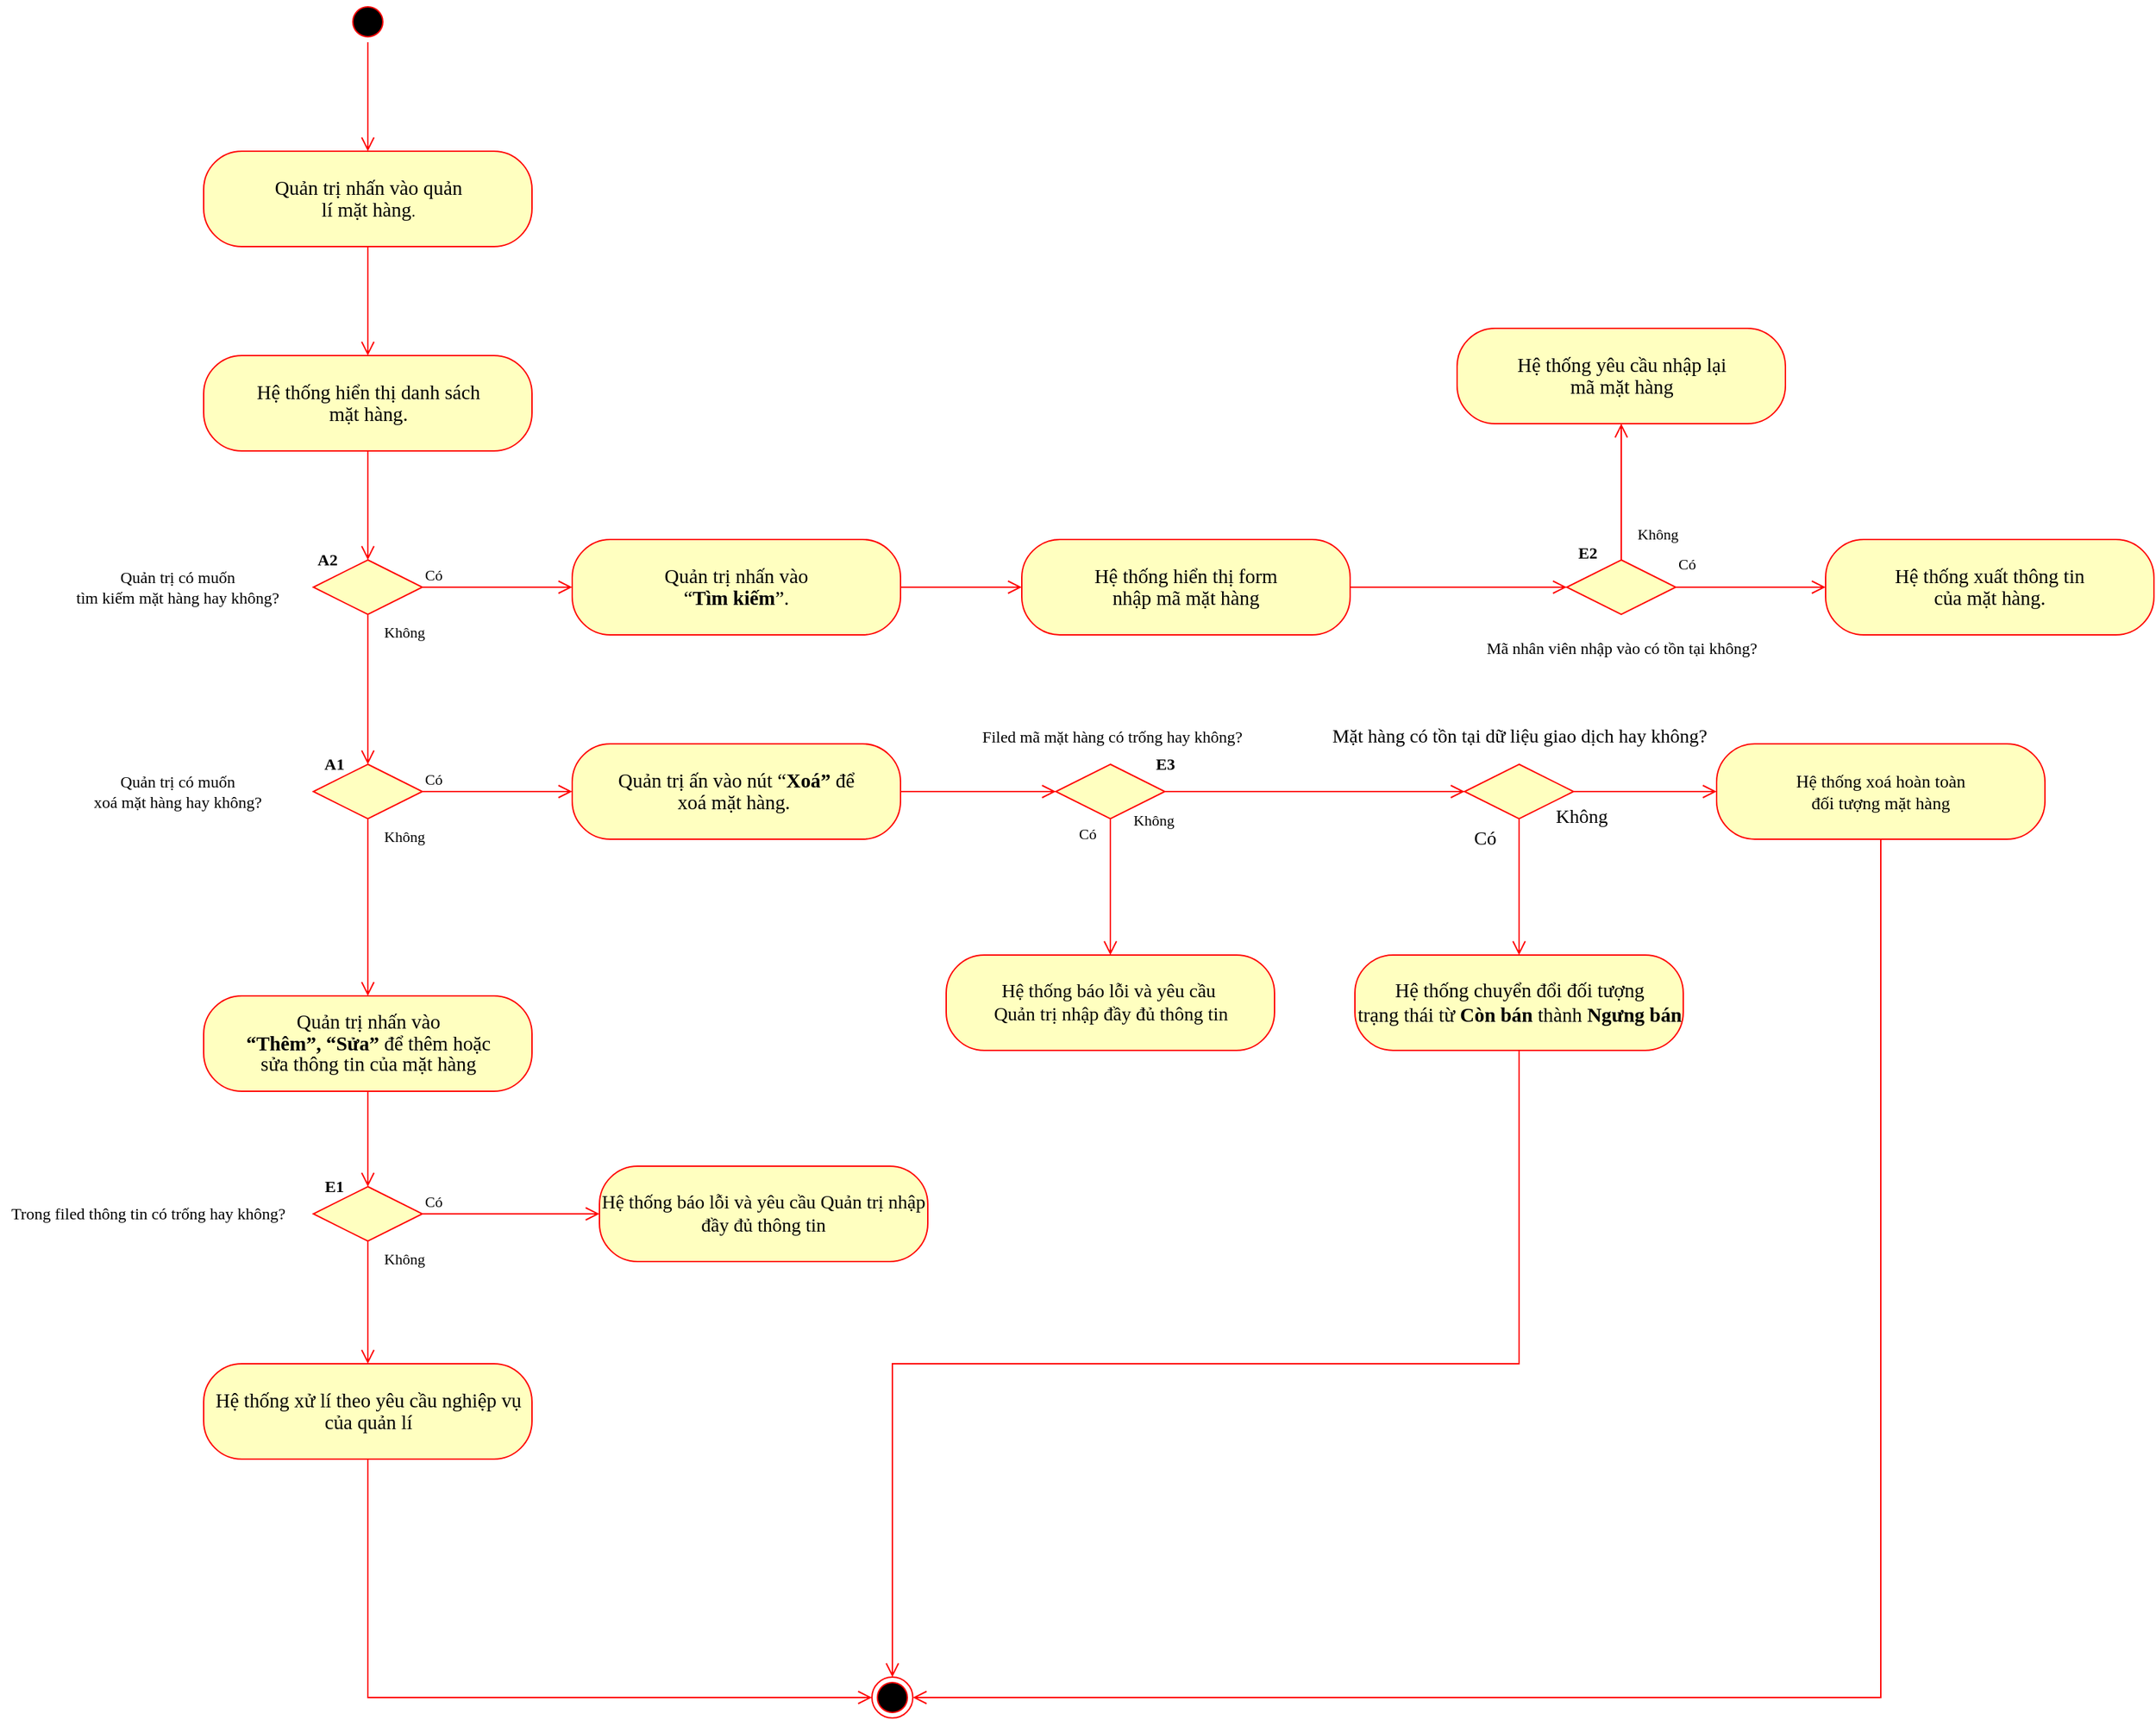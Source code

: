 <mxfile version="16.5.1" type="device"><diagram id="AcsiWmHQyFGquYdm_y9N" name="Page-1"><mxGraphModel dx="1497" dy="951" grid="1" gridSize="10" guides="1" tooltips="1" connect="1" arrows="1" fold="1" page="1" pageScale="1" pageWidth="850" pageHeight="1100" math="0" shadow="0"><root><mxCell id="0"/><mxCell id="1" parent="0"/><mxCell id="16gyaqh5jp1LO1Qn1m7W-1" value="" style="ellipse;html=1;shape=startState;fillColor=#000000;strokeColor=#ff0000;fontFamily=Times New Roman;" parent="1" vertex="1"><mxGeometry x="325" y="100" width="30" height="30" as="geometry"/></mxCell><mxCell id="16gyaqh5jp1LO1Qn1m7W-2" value="" style="edgeStyle=orthogonalEdgeStyle;html=1;verticalAlign=bottom;endArrow=open;endSize=8;strokeColor=#ff0000;rounded=0;fontFamily=Times New Roman;" parent="1" source="16gyaqh5jp1LO1Qn1m7W-1" target="16gyaqh5jp1LO1Qn1m7W-3" edge="1"><mxGeometry relative="1" as="geometry"><mxPoint x="331" y="23" as="targetPoint"/></mxGeometry></mxCell><mxCell id="16gyaqh5jp1LO1Qn1m7W-3" value="&lt;span style=&quot;font-size: 11.0pt ; line-height: 107%&quot;&gt;Quản trị &lt;/span&gt;&lt;span style=&quot;font-size: 11pt ; line-height: 107%&quot; lang=&quot;EN-US&quot;&gt;nh&lt;/span&gt;&lt;span style=&quot;font-size: 11pt ; line-height: 107%&quot;&gt;ấn vào&lt;/span&gt;&lt;span style=&quot;font-size: 11pt ; line-height: 107%&quot; lang=&quot;EN-US&quot;&gt; quản&lt;br&gt;lí mặt hàng&lt;/span&gt;&lt;span style=&quot;line-height: 107%&quot; lang=&quot;EN-US&quot;&gt;.&lt;b&gt;&lt;/b&gt;&lt;/span&gt;" style="rounded=1;whiteSpace=wrap;html=1;arcSize=40;fontColor=#000000;fillColor=#ffffc0;strokeColor=#ff0000;fontFamily=Times New Roman;" parent="1" vertex="1"><mxGeometry x="219.5" y="210" width="241" height="70" as="geometry"/></mxCell><mxCell id="GVrVnrG7vCZOlkbJwi2--6" value="" style="edgeStyle=orthogonalEdgeStyle;html=1;verticalAlign=bottom;endArrow=open;endSize=8;strokeColor=#ff0000;rounded=0;fontFamily=Times New Roman;" parent="1" source="16gyaqh5jp1LO1Qn1m7W-3" target="w6uDDTYB7p_VdWqD9wYU-1" edge="1"><mxGeometry relative="1" as="geometry"><mxPoint x="341.0" y="355" as="targetPoint"/><mxPoint x="360" y="468" as="sourcePoint"/></mxGeometry></mxCell><mxCell id="w6uDDTYB7p_VdWqD9wYU-1" value="&lt;span style=&quot;font-size: 11.0pt ; line-height: 107%&quot;&gt;Hệ thống hiển thị danh sách &lt;br&gt;&lt;/span&gt;&lt;span style=&quot;font-size: 11pt ; line-height: 107%&quot; lang=&quot;EN-US&quot;&gt;mặt hàng&lt;/span&gt;&lt;span style=&quot;font-size: 11pt; line-height: 107%;&quot; lang=&quot;EN-US&quot;&gt;.&lt;/span&gt;" style="rounded=1;whiteSpace=wrap;html=1;arcSize=40;fontColor=#000000;fillColor=#ffffc0;strokeColor=#ff0000;fontFamily=Times New Roman;" parent="1" vertex="1"><mxGeometry x="219.5" y="360" width="241" height="70" as="geometry"/></mxCell><mxCell id="w6uDDTYB7p_VdWqD9wYU-2" value="&lt;span lang=&quot;VI&quot; style=&quot;font-size: 11pt; line-height: 107%;&quot;&gt;Quản trị &lt;/span&gt;&lt;span style=&quot;font-size: 11pt; line-height: 107%;&quot;&gt;nh&lt;/span&gt;&lt;span lang=&quot;VI&quot; style=&quot;font-size: 11pt; line-height: 107%;&quot;&gt;ấn vào&lt;br&gt;&lt;b&gt;“&lt;/b&gt;&lt;/span&gt;&lt;b&gt;&lt;span style=&quot;font-size: 11pt; line-height: 107%;&quot;&gt;Thêm&lt;/span&gt;&lt;span lang=&quot;VI&quot; style=&quot;font-size: 11pt; line-height: 107%;&quot;&gt;”, “&lt;/span&gt;&lt;span style=&quot;font-size: 11pt; line-height: 107%;&quot;&gt;Sửa&lt;/span&gt;&lt;span lang=&quot;VI&quot; style=&quot;font-size: 11pt; line-height: 107%;&quot;&gt;” &lt;/span&gt;&lt;/b&gt;&lt;span lang=&quot;VI&quot; style=&quot;font-size: 11pt; line-height: 107%;&quot;&gt;để &lt;/span&gt;&lt;span style=&quot;font-size: 11pt; line-height: 107%;&quot;&gt;thêm&lt;/span&gt;&lt;span lang=&quot;VI&quot; style=&quot;font-size: 11pt; line-height: 107%;&quot;&gt; hoặc &lt;/span&gt;&lt;span style=&quot;font-size: 11pt; line-height: 107%;&quot;&gt;sửa&lt;/span&gt;&lt;span style=&quot;font-size: 11pt; line-height: 107%;&quot;&gt;&amp;nbsp;thông tin của mặt hàng&lt;/span&gt;&lt;span style=&quot;font-size: 11pt; line-height: 107%;&quot;&gt;&lt;br&gt;&lt;/span&gt;" style="rounded=1;whiteSpace=wrap;html=1;arcSize=40;fontColor=#000000;fillColor=#ffffc0;strokeColor=#ff0000;fontFamily=Times New Roman;" parent="1" vertex="1"><mxGeometry x="219.5" y="830" width="241" height="70" as="geometry"/></mxCell><mxCell id="w6uDDTYB7p_VdWqD9wYU-3" value="" style="rhombus;whiteSpace=wrap;html=1;fillColor=#ffffc0;strokeColor=#ff0000;fontFamily=Times New Roman;" parent="1" vertex="1"><mxGeometry x="300" y="660" width="80" height="40" as="geometry"/></mxCell><mxCell id="w6uDDTYB7p_VdWqD9wYU-4" value="Có" style="edgeStyle=orthogonalEdgeStyle;html=1;align=left;verticalAlign=bottom;endArrow=open;endSize=8;strokeColor=#ff0000;rounded=0;fontFamily=Times New Roman;" parent="1" source="w6uDDTYB7p_VdWqD9wYU-3" target="w6uDDTYB7p_VdWqD9wYU-51" edge="1"><mxGeometry x="-1" relative="1" as="geometry"><mxPoint x="480" y="680" as="targetPoint"/></mxGeometry></mxCell><mxCell id="w6uDDTYB7p_VdWqD9wYU-5" value="Không" style="edgeStyle=orthogonalEdgeStyle;html=1;align=left;verticalAlign=top;endArrow=open;endSize=8;strokeColor=#ff0000;rounded=0;fontFamily=Times New Roman;" parent="1" source="w6uDDTYB7p_VdWqD9wYU-3" target="w6uDDTYB7p_VdWqD9wYU-2" edge="1"><mxGeometry x="-1" y="10" relative="1" as="geometry"><mxPoint x="340" y="660" as="targetPoint"/><mxPoint as="offset"/></mxGeometry></mxCell><mxCell id="w6uDDTYB7p_VdWqD9wYU-6" value="" style="edgeStyle=orthogonalEdgeStyle;html=1;verticalAlign=bottom;endArrow=open;endSize=8;strokeColor=#ff0000;rounded=0;fontFamily=Times New Roman;" parent="1" source="w6uDDTYB7p_VdWqD9wYU-1" target="w6uDDTYB7p_VdWqD9wYU-12" edge="1"><mxGeometry relative="1" as="geometry"><mxPoint x="351" y="370" as="targetPoint"/><mxPoint x="351" y="290" as="sourcePoint"/></mxGeometry></mxCell><mxCell id="w6uDDTYB7p_VdWqD9wYU-7" value="&lt;b&gt;A1&lt;/b&gt;" style="text;html=1;align=center;verticalAlign=middle;resizable=0;points=[];autosize=1;strokeColor=none;fillColor=none;fontFamily=Times New Roman;" parent="1" vertex="1"><mxGeometry x="300" y="650" width="30" height="20" as="geometry"/></mxCell><mxCell id="w6uDDTYB7p_VdWqD9wYU-8" value="Quản trị có muốn&lt;br&gt;xoá mặt hàng hay không?" style="text;html=1;align=center;verticalAlign=middle;resizable=0;points=[];autosize=1;strokeColor=none;fillColor=none;fontFamily=Times New Roman;" parent="1" vertex="1"><mxGeometry x="130" y="665" width="140" height="30" as="geometry"/></mxCell><mxCell id="w6uDDTYB7p_VdWqD9wYU-9" value="&lt;span style=&quot;font-size: 11pt; line-height: 107%;&quot;&gt;Hệ thống xử lí theo yêu cầu nghiệp vụ của quản lí&lt;/span&gt;" style="rounded=1;whiteSpace=wrap;html=1;arcSize=40;fontColor=#000000;fillColor=#ffffc0;strokeColor=#ff0000;fontFamily=Times New Roman;" parent="1" vertex="1"><mxGeometry x="219.5" y="1100" width="241" height="70" as="geometry"/></mxCell><mxCell id="w6uDDTYB7p_VdWqD9wYU-10" value="" style="edgeStyle=orthogonalEdgeStyle;html=1;verticalAlign=bottom;endArrow=open;endSize=8;strokeColor=#ff0000;rounded=0;fontFamily=Times New Roman;" parent="1" source="w6uDDTYB7p_VdWqD9wYU-2" target="w6uDDTYB7p_VdWqD9wYU-33" edge="1"><mxGeometry relative="1" as="geometry"><mxPoint x="350" y="700" as="targetPoint"/><mxPoint x="350" y="570" as="sourcePoint"/></mxGeometry></mxCell><mxCell id="w6uDDTYB7p_VdWqD9wYU-12" value="" style="rhombus;whiteSpace=wrap;html=1;fillColor=#ffffc0;strokeColor=#ff0000;fontFamily=Times New Roman;" parent="1" vertex="1"><mxGeometry x="300" y="510" width="80" height="40" as="geometry"/></mxCell><mxCell id="w6uDDTYB7p_VdWqD9wYU-13" value="Có" style="edgeStyle=orthogonalEdgeStyle;html=1;align=left;verticalAlign=bottom;endArrow=open;endSize=8;strokeColor=#ff0000;rounded=0;fontFamily=Times New Roman;" parent="1" source="w6uDDTYB7p_VdWqD9wYU-12" target="w6uDDTYB7p_VdWqD9wYU-27" edge="1"><mxGeometry x="-1" relative="1" as="geometry"><mxPoint x="480" y="530" as="targetPoint"/></mxGeometry></mxCell><mxCell id="w6uDDTYB7p_VdWqD9wYU-14" value="Không" style="edgeStyle=orthogonalEdgeStyle;html=1;align=left;verticalAlign=top;endArrow=open;endSize=8;strokeColor=#ff0000;rounded=0;fontFamily=Times New Roman;" parent="1" source="w6uDDTYB7p_VdWqD9wYU-12" target="w6uDDTYB7p_VdWqD9wYU-3" edge="1"><mxGeometry x="-1" y="10" relative="1" as="geometry"><mxPoint x="340" y="630" as="targetPoint"/><mxPoint as="offset"/></mxGeometry></mxCell><mxCell id="w6uDDTYB7p_VdWqD9wYU-15" value="&lt;b&gt;A2&lt;/b&gt;" style="text;html=1;align=center;verticalAlign=middle;resizable=0;points=[];autosize=1;strokeColor=none;fillColor=none;fontFamily=Times New Roman;" parent="1" vertex="1"><mxGeometry x="295" y="500" width="30" height="20" as="geometry"/></mxCell><mxCell id="w6uDDTYB7p_VdWqD9wYU-16" value="Quản trị có muốn&lt;br&gt;tìm kiếm mặt hàng hay không?" style="text;html=1;align=center;verticalAlign=middle;resizable=0;points=[];autosize=1;strokeColor=none;fillColor=none;fontFamily=Times New Roman;" parent="1" vertex="1"><mxGeometry x="120" y="515" width="160" height="30" as="geometry"/></mxCell><mxCell id="w6uDDTYB7p_VdWqD9wYU-27" value="&lt;span style=&quot;font-size: 11pt; line-height: 107%;&quot;&gt;Quản&lt;/span&gt;&lt;span lang=&quot;VI&quot; style=&quot;font-size: 11pt; line-height: 107%;&quot;&gt; trị nhấn vào &lt;br&gt;“&lt;b&gt;Tìm kiếm&lt;/b&gt;”.&lt;/span&gt;" style="rounded=1;whiteSpace=wrap;html=1;arcSize=40;fontColor=#000000;fillColor=#ffffc0;strokeColor=#ff0000;fontFamily=Times New Roman;" parent="1" vertex="1"><mxGeometry x="490" y="495" width="241" height="70" as="geometry"/></mxCell><mxCell id="w6uDDTYB7p_VdWqD9wYU-33" value="" style="rhombus;whiteSpace=wrap;html=1;fillColor=#ffffc0;strokeColor=#ff0000;fontFamily=Times New Roman;" parent="1" vertex="1"><mxGeometry x="300" y="970" width="80" height="40" as="geometry"/></mxCell><mxCell id="w6uDDTYB7p_VdWqD9wYU-34" value="Có" style="edgeStyle=orthogonalEdgeStyle;html=1;align=left;verticalAlign=bottom;endArrow=open;endSize=8;strokeColor=#ff0000;rounded=0;fontFamily=Times New Roman;" parent="1" source="w6uDDTYB7p_VdWqD9wYU-33" target="w6uDDTYB7p_VdWqD9wYU-38" edge="1"><mxGeometry x="-1" relative="1" as="geometry"><mxPoint x="480" y="990" as="targetPoint"/></mxGeometry></mxCell><mxCell id="w6uDDTYB7p_VdWqD9wYU-35" value="&lt;b&gt;E1&lt;/b&gt;" style="text;html=1;align=center;verticalAlign=middle;resizable=0;points=[];autosize=1;strokeColor=none;fillColor=none;fontFamily=Times New Roman;" parent="1" vertex="1"><mxGeometry x="300" y="960" width="30" height="20" as="geometry"/></mxCell><mxCell id="w6uDDTYB7p_VdWqD9wYU-36" value="Trong filed thông tin có trống hay không?&amp;nbsp;" style="text;html=1;align=center;verticalAlign=middle;resizable=0;points=[];autosize=1;strokeColor=none;fillColor=none;fontFamily=Times New Roman;" parent="1" vertex="1"><mxGeometry x="70" y="980" width="220" height="20" as="geometry"/></mxCell><mxCell id="w6uDDTYB7p_VdWqD9wYU-37" value="Không" style="edgeStyle=orthogonalEdgeStyle;html=1;align=left;verticalAlign=top;endArrow=open;endSize=8;strokeColor=#ff0000;rounded=0;fontFamily=Times New Roman;" parent="1" source="w6uDDTYB7p_VdWqD9wYU-33" target="w6uDDTYB7p_VdWqD9wYU-9" edge="1"><mxGeometry x="-1" y="10" relative="1" as="geometry"><mxPoint x="350" y="840" as="targetPoint"/><mxPoint x="350" y="710" as="sourcePoint"/><mxPoint as="offset"/></mxGeometry></mxCell><mxCell id="w6uDDTYB7p_VdWqD9wYU-38" value="&lt;font style=&quot;font-size: 14px&quot;&gt;&lt;font style=&quot;font-size: 14px&quot;&gt;Hệ thống báo lỗi và yêu cầu&amp;nbsp;&lt;/font&gt;Quản trị nhập đầy đủ thông tin&lt;/font&gt;" style="rounded=1;whiteSpace=wrap;html=1;arcSize=40;fontColor=#000000;fillColor=#ffffc0;strokeColor=#ff0000;fontFamily=Times New Roman;" parent="1" vertex="1"><mxGeometry x="510" y="955" width="241" height="70" as="geometry"/></mxCell><mxCell id="w6uDDTYB7p_VdWqD9wYU-39" value="&lt;span lang=&quot;VI&quot; style=&quot;font-size: 11pt; line-height: 107%;&quot;&gt;Hệ thống &lt;/span&gt;&lt;span style=&quot;font-size: 11pt; line-height: 107%;&quot;&gt;hiển thị form &lt;br&gt;nhập mã mặt hàng&lt;/span&gt;" style="rounded=1;whiteSpace=wrap;html=1;arcSize=40;fontColor=#000000;fillColor=#ffffc0;strokeColor=#ff0000;fontFamily=Times New Roman;" parent="1" vertex="1"><mxGeometry x="820" y="495" width="241" height="70" as="geometry"/></mxCell><mxCell id="w6uDDTYB7p_VdWqD9wYU-40" value="&lt;span lang=&quot;VI&quot; style=&quot;font-size: 11pt; line-height: 107%;&quot;&gt;Hệ thống xuất thông tin &lt;br&gt;của mặt hàng.&lt;/span&gt;" style="rounded=1;whiteSpace=wrap;html=1;arcSize=40;fontColor=#000000;fillColor=#ffffc0;strokeColor=#ff0000;fontFamily=Times New Roman;" parent="1" vertex="1"><mxGeometry x="1410" y="495" width="241" height="70" as="geometry"/></mxCell><mxCell id="w6uDDTYB7p_VdWqD9wYU-41" value="" style="rhombus;whiteSpace=wrap;html=1;fillColor=#ffffc0;strokeColor=#ff0000;fontFamily=Times New Roman;" parent="1" vertex="1"><mxGeometry x="1220" y="510" width="80" height="40" as="geometry"/></mxCell><mxCell id="w6uDDTYB7p_VdWqD9wYU-42" value="&lt;b&gt;E2&lt;/b&gt;" style="text;html=1;align=center;verticalAlign=middle;resizable=0;points=[];autosize=1;strokeColor=none;fillColor=none;fontFamily=Times New Roman;" parent="1" vertex="1"><mxGeometry x="1220" y="495" width="30" height="20" as="geometry"/></mxCell><mxCell id="w6uDDTYB7p_VdWqD9wYU-43" value="Mã nhân viên nhập vào có tồn tại không?" style="text;html=1;align=center;verticalAlign=middle;resizable=0;points=[];autosize=1;strokeColor=none;fillColor=none;fontFamily=Times New Roman;" parent="1" vertex="1"><mxGeometry x="1155" y="565" width="210" height="20" as="geometry"/></mxCell><mxCell id="w6uDDTYB7p_VdWqD9wYU-44" value="" style="edgeStyle=orthogonalEdgeStyle;html=1;verticalAlign=bottom;endArrow=open;endSize=8;strokeColor=#ff0000;rounded=0;fontFamily=Times New Roman;" parent="1" source="w6uDDTYB7p_VdWqD9wYU-27" target="w6uDDTYB7p_VdWqD9wYU-39" edge="1"><mxGeometry relative="1" as="geometry"><mxPoint x="350" y="370" as="targetPoint"/><mxPoint x="350" y="290" as="sourcePoint"/></mxGeometry></mxCell><mxCell id="w6uDDTYB7p_VdWqD9wYU-45" value="" style="edgeStyle=orthogonalEdgeStyle;html=1;verticalAlign=bottom;endArrow=open;endSize=8;strokeColor=#ff0000;rounded=0;fontFamily=Times New Roman;" parent="1" source="w6uDDTYB7p_VdWqD9wYU-39" target="w6uDDTYB7p_VdWqD9wYU-41" edge="1"><mxGeometry relative="1" as="geometry"><mxPoint x="830" y="540" as="targetPoint"/><mxPoint x="741" y="540" as="sourcePoint"/></mxGeometry></mxCell><mxCell id="w6uDDTYB7p_VdWqD9wYU-46" value="Có" style="edgeStyle=orthogonalEdgeStyle;html=1;align=left;verticalAlign=top;endArrow=open;endSize=8;strokeColor=#ff0000;rounded=0;fontFamily=Times New Roman;" parent="1" source="w6uDDTYB7p_VdWqD9wYU-41" target="w6uDDTYB7p_VdWqD9wYU-40" edge="1"><mxGeometry x="-1" y="30" relative="1" as="geometry"><mxPoint x="350" y="840" as="targetPoint"/><mxPoint x="350" y="710" as="sourcePoint"/><mxPoint as="offset"/></mxGeometry></mxCell><mxCell id="w6uDDTYB7p_VdWqD9wYU-48" value="Không" style="edgeStyle=orthogonalEdgeStyle;html=1;align=left;verticalAlign=bottom;endArrow=open;endSize=8;strokeColor=#ff0000;rounded=0;fontFamily=Times New Roman;" parent="1" source="w6uDDTYB7p_VdWqD9wYU-41" target="w6uDDTYB7p_VdWqD9wYU-49" edge="1"><mxGeometry x="-0.8" y="-10" relative="1" as="geometry"><mxPoint x="1260" y="640" as="targetPoint"/><mxPoint x="1150" y="640" as="sourcePoint"/><mxPoint as="offset"/></mxGeometry></mxCell><mxCell id="w6uDDTYB7p_VdWqD9wYU-49" value="&lt;span lang=&quot;VI&quot; style=&quot;font-size: 11pt; line-height: 107%;&quot;&gt;Hệ thống yêu cầu nhập lại&lt;br&gt;mã mặt hàng&lt;br&gt;&lt;/span&gt;" style="rounded=1;whiteSpace=wrap;html=1;arcSize=40;fontColor=#000000;fillColor=#ffffc0;strokeColor=#ff0000;fontFamily=Times New Roman;" parent="1" vertex="1"><mxGeometry x="1139.5" y="340" width="241" height="70" as="geometry"/></mxCell><mxCell id="w6uDDTYB7p_VdWqD9wYU-51" value="&lt;span lang=&quot;VI&quot; style=&quot;font-size: 11pt; line-height: 107%;&quot;&gt;Quản trị ấn vào nút “&lt;/span&gt;&lt;b&gt;&lt;span style=&quot;font-size: 11pt; line-height: 107%;&quot;&gt;Xoá&lt;/span&gt;&lt;span lang=&quot;VI&quot; style=&quot;font-size: 11pt; line-height: 107%;&quot;&gt;” &lt;/span&gt;&lt;/b&gt;&lt;span lang=&quot;VI&quot; style=&quot;font-size: 11pt; line-height: 107%;&quot;&gt;để &lt;br&gt;xoá&lt;/span&gt;&lt;span style=&quot;font-size: 11pt; line-height: 107%;&quot;&gt;&amp;nbsp;mặt hàng.&amp;nbsp;&lt;/span&gt;" style="rounded=1;whiteSpace=wrap;html=1;arcSize=40;fontColor=#000000;fillColor=#ffffc0;strokeColor=#ff0000;fontFamily=Times New Roman;" parent="1" vertex="1"><mxGeometry x="490" y="645" width="241" height="70" as="geometry"/></mxCell><mxCell id="w6uDDTYB7p_VdWqD9wYU-57" value="" style="edgeStyle=orthogonalEdgeStyle;html=1;verticalAlign=bottom;endArrow=open;endSize=8;strokeColor=#ff0000;rounded=0;fontFamily=Times New Roman;" parent="1" source="w6uDDTYB7p_VdWqD9wYU-51" target="w6uDDTYB7p_VdWqD9wYU-63" edge="1"><mxGeometry relative="1" as="geometry"><mxPoint x="820" y="680.0" as="targetPoint"/><mxPoint x="350" y="440" as="sourcePoint"/></mxGeometry></mxCell><mxCell id="w6uDDTYB7p_VdWqD9wYU-63" value="" style="rhombus;whiteSpace=wrap;html=1;fillColor=#ffffc0;strokeColor=#ff0000;fontFamily=Times New Roman;" parent="1" vertex="1"><mxGeometry x="845" y="660" width="80" height="40" as="geometry"/></mxCell><mxCell id="w6uDDTYB7p_VdWqD9wYU-64" value="Có" style="edgeStyle=orthogonalEdgeStyle;html=1;align=left;verticalAlign=bottom;endArrow=open;endSize=8;strokeColor=#ff0000;rounded=0;fontFamily=Times New Roman;" parent="1" source="w6uDDTYB7p_VdWqD9wYU-63" target="w6uDDTYB7p_VdWqD9wYU-67" edge="1"><mxGeometry x="-0.6" y="-25" relative="1" as="geometry"><mxPoint x="1025" y="680" as="targetPoint"/><mxPoint as="offset"/></mxGeometry></mxCell><mxCell id="w6uDDTYB7p_VdWqD9wYU-65" value="&lt;b&gt;E3&lt;/b&gt;" style="text;html=1;align=center;verticalAlign=middle;resizable=0;points=[];autosize=1;strokeColor=none;fillColor=none;fontFamily=Times New Roman;" parent="1" vertex="1"><mxGeometry x="910" y="650" width="30" height="20" as="geometry"/></mxCell><mxCell id="w6uDDTYB7p_VdWqD9wYU-66" value="Filed mã mặt hàng có trống hay không?" style="text;html=1;align=center;verticalAlign=middle;resizable=0;points=[];autosize=1;strokeColor=none;fillColor=none;fontFamily=Times New Roman;" parent="1" vertex="1"><mxGeometry x="781" y="630" width="210" height="20" as="geometry"/></mxCell><mxCell id="w6uDDTYB7p_VdWqD9wYU-67" value="&lt;font style=&quot;font-size: 14px&quot;&gt;&lt;font style=&quot;font-size: 14px&quot;&gt;Hệ thống báo lỗi và yêu cầu&amp;nbsp;&lt;br&gt;&lt;/font&gt;Quản trị nhập đầy đủ thông tin&lt;/font&gt;" style="rounded=1;whiteSpace=wrap;html=1;arcSize=40;fontColor=#000000;fillColor=#ffffc0;strokeColor=#ff0000;fontFamily=Times New Roman;" parent="1" vertex="1"><mxGeometry x="764.5" y="800" width="241" height="70" as="geometry"/></mxCell><mxCell id="w6uDDTYB7p_VdWqD9wYU-68" value="Không" style="edgeStyle=orthogonalEdgeStyle;html=1;align=left;verticalAlign=bottom;endArrow=open;endSize=8;strokeColor=#ff0000;rounded=0;fontFamily=Times New Roman;" parent="1" source="w6uDDTYB7p_VdWqD9wYU-63" target="w6uDDTYB7p_VdWqD9wYU-69" edge="1"><mxGeometry x="-1" y="-39" relative="1" as="geometry"><mxPoint x="1060" y="680" as="targetPoint"/><mxPoint x="1270" y="520" as="sourcePoint"/><mxPoint x="-25" y="-9" as="offset"/></mxGeometry></mxCell><mxCell id="w6uDDTYB7p_VdWqD9wYU-69" value="" style="rhombus;whiteSpace=wrap;html=1;fillColor=#ffffc0;strokeColor=#ff0000;fontSize=14;fontFamily=Times New Roman;" parent="1" vertex="1"><mxGeometry x="1145" y="660" width="80" height="40" as="geometry"/></mxCell><mxCell id="w6uDDTYB7p_VdWqD9wYU-70" value="Không" style="edgeStyle=orthogonalEdgeStyle;html=1;align=left;verticalAlign=bottom;endArrow=open;endSize=8;strokeColor=#ff0000;rounded=0;fontSize=14;fontFamily=Times New Roman;" parent="1" source="w6uDDTYB7p_VdWqD9wYU-69" target="w6uDDTYB7p_VdWqD9wYU-74" edge="1"><mxGeometry x="-1" y="-34" relative="1" as="geometry"><mxPoint x="1325" y="680" as="targetPoint"/><mxPoint x="-15" y="-4" as="offset"/></mxGeometry></mxCell><mxCell id="w6uDDTYB7p_VdWqD9wYU-71" value="Có" style="edgeStyle=orthogonalEdgeStyle;html=1;align=left;verticalAlign=top;endArrow=open;endSize=8;strokeColor=#ff0000;rounded=0;fontSize=14;fontFamily=Times New Roman;" parent="1" source="w6uDDTYB7p_VdWqD9wYU-69" target="w6uDDTYB7p_VdWqD9wYU-75" edge="1"><mxGeometry x="-1" y="-35" relative="1" as="geometry"><mxPoint x="1185" y="760" as="targetPoint"/><mxPoint as="offset"/></mxGeometry></mxCell><mxCell id="w6uDDTYB7p_VdWqD9wYU-72" value="Mặt hàng có tồn tại dữ liệu giao dịch hay không?" style="text;html=1;align=center;verticalAlign=middle;resizable=0;points=[];autosize=1;strokeColor=none;fillColor=none;fontSize=14;fontFamily=Times New Roman;" parent="1" vertex="1"><mxGeometry x="1040" y="630" width="290" height="20" as="geometry"/></mxCell><mxCell id="w6uDDTYB7p_VdWqD9wYU-74" value="&lt;font style=&quot;font-size: 13px&quot;&gt;&lt;font style=&quot;font-size: 13px&quot;&gt;Hệ thống xoá hoàn toàn&lt;br style=&quot;font-size: 13px&quot;&gt;&lt;/font&gt;đối tượng mặt hàng&lt;/font&gt;" style="rounded=1;whiteSpace=wrap;html=1;arcSize=40;fontColor=#000000;fillColor=#ffffc0;strokeColor=#ff0000;fontFamily=Times New Roman;fontSize=13;" parent="1" vertex="1"><mxGeometry x="1330" y="645" width="241" height="70" as="geometry"/></mxCell><mxCell id="w6uDDTYB7p_VdWqD9wYU-75" value="&lt;font&gt;&lt;span style=&quot;font-size: 14.667px&quot;&gt;Hệ thống chuyển đổi đối tượng&lt;br&gt;trạng thái từ &lt;b&gt;Còn bán&amp;nbsp;&lt;/b&gt;thành &lt;b&gt;Ngưng bán&lt;/b&gt;&lt;br&gt;&lt;/span&gt;&lt;/font&gt;" style="rounded=1;whiteSpace=wrap;html=1;arcSize=40;fontColor=#000000;fillColor=#ffffc0;strokeColor=#ff0000;fontFamily=Times New Roman;" parent="1" vertex="1"><mxGeometry x="1064.5" y="800" width="241" height="70" as="geometry"/></mxCell><mxCell id="w6uDDTYB7p_VdWqD9wYU-76" value="" style="ellipse;html=1;shape=endState;fillColor=#000000;strokeColor=#ff0000;fontSize=14;fontFamily=Times New Roman;" parent="1" vertex="1"><mxGeometry x="710" y="1330" width="30" height="30" as="geometry"/></mxCell><mxCell id="w6uDDTYB7p_VdWqD9wYU-77" value="" style="edgeStyle=orthogonalEdgeStyle;html=1;verticalAlign=bottom;endArrow=open;endSize=8;strokeColor=#ff0000;rounded=0;fontFamily=Times New Roman;" parent="1" source="w6uDDTYB7p_VdWqD9wYU-9" target="w6uDDTYB7p_VdWqD9wYU-76" edge="1"><mxGeometry relative="1" as="geometry"><mxPoint x="350.0" y="980" as="targetPoint"/><mxPoint x="350.0" y="910" as="sourcePoint"/><Array as="points"><mxPoint x="340" y="1345"/></Array></mxGeometry></mxCell><mxCell id="w6uDDTYB7p_VdWqD9wYU-78" value="" style="edgeStyle=orthogonalEdgeStyle;html=1;verticalAlign=bottom;endArrow=open;endSize=8;strokeColor=#ff0000;rounded=0;fontFamily=Times New Roman;" parent="1" source="w6uDDTYB7p_VdWqD9wYU-75" target="w6uDDTYB7p_VdWqD9wYU-76" edge="1"><mxGeometry relative="1" as="geometry"><mxPoint x="730" y="1350" as="targetPoint"/><mxPoint x="350.0" y="1180" as="sourcePoint"/><Array as="points"><mxPoint x="1185" y="1100"/><mxPoint x="725" y="1100"/></Array></mxGeometry></mxCell><mxCell id="w6uDDTYB7p_VdWqD9wYU-80" value="" style="edgeStyle=orthogonalEdgeStyle;html=1;verticalAlign=bottom;endArrow=open;endSize=8;strokeColor=#ff0000;rounded=0;fontFamily=Times New Roman;" parent="1" source="w6uDDTYB7p_VdWqD9wYU-74" target="w6uDDTYB7p_VdWqD9wYU-76" edge="1"><mxGeometry relative="1" as="geometry"><mxPoint x="735" y="1340" as="targetPoint"/><mxPoint x="1195" y="880.0" as="sourcePoint"/><Array as="points"><mxPoint x="1451" y="1345"/></Array></mxGeometry></mxCell></root></mxGraphModel></diagram></mxfile>
